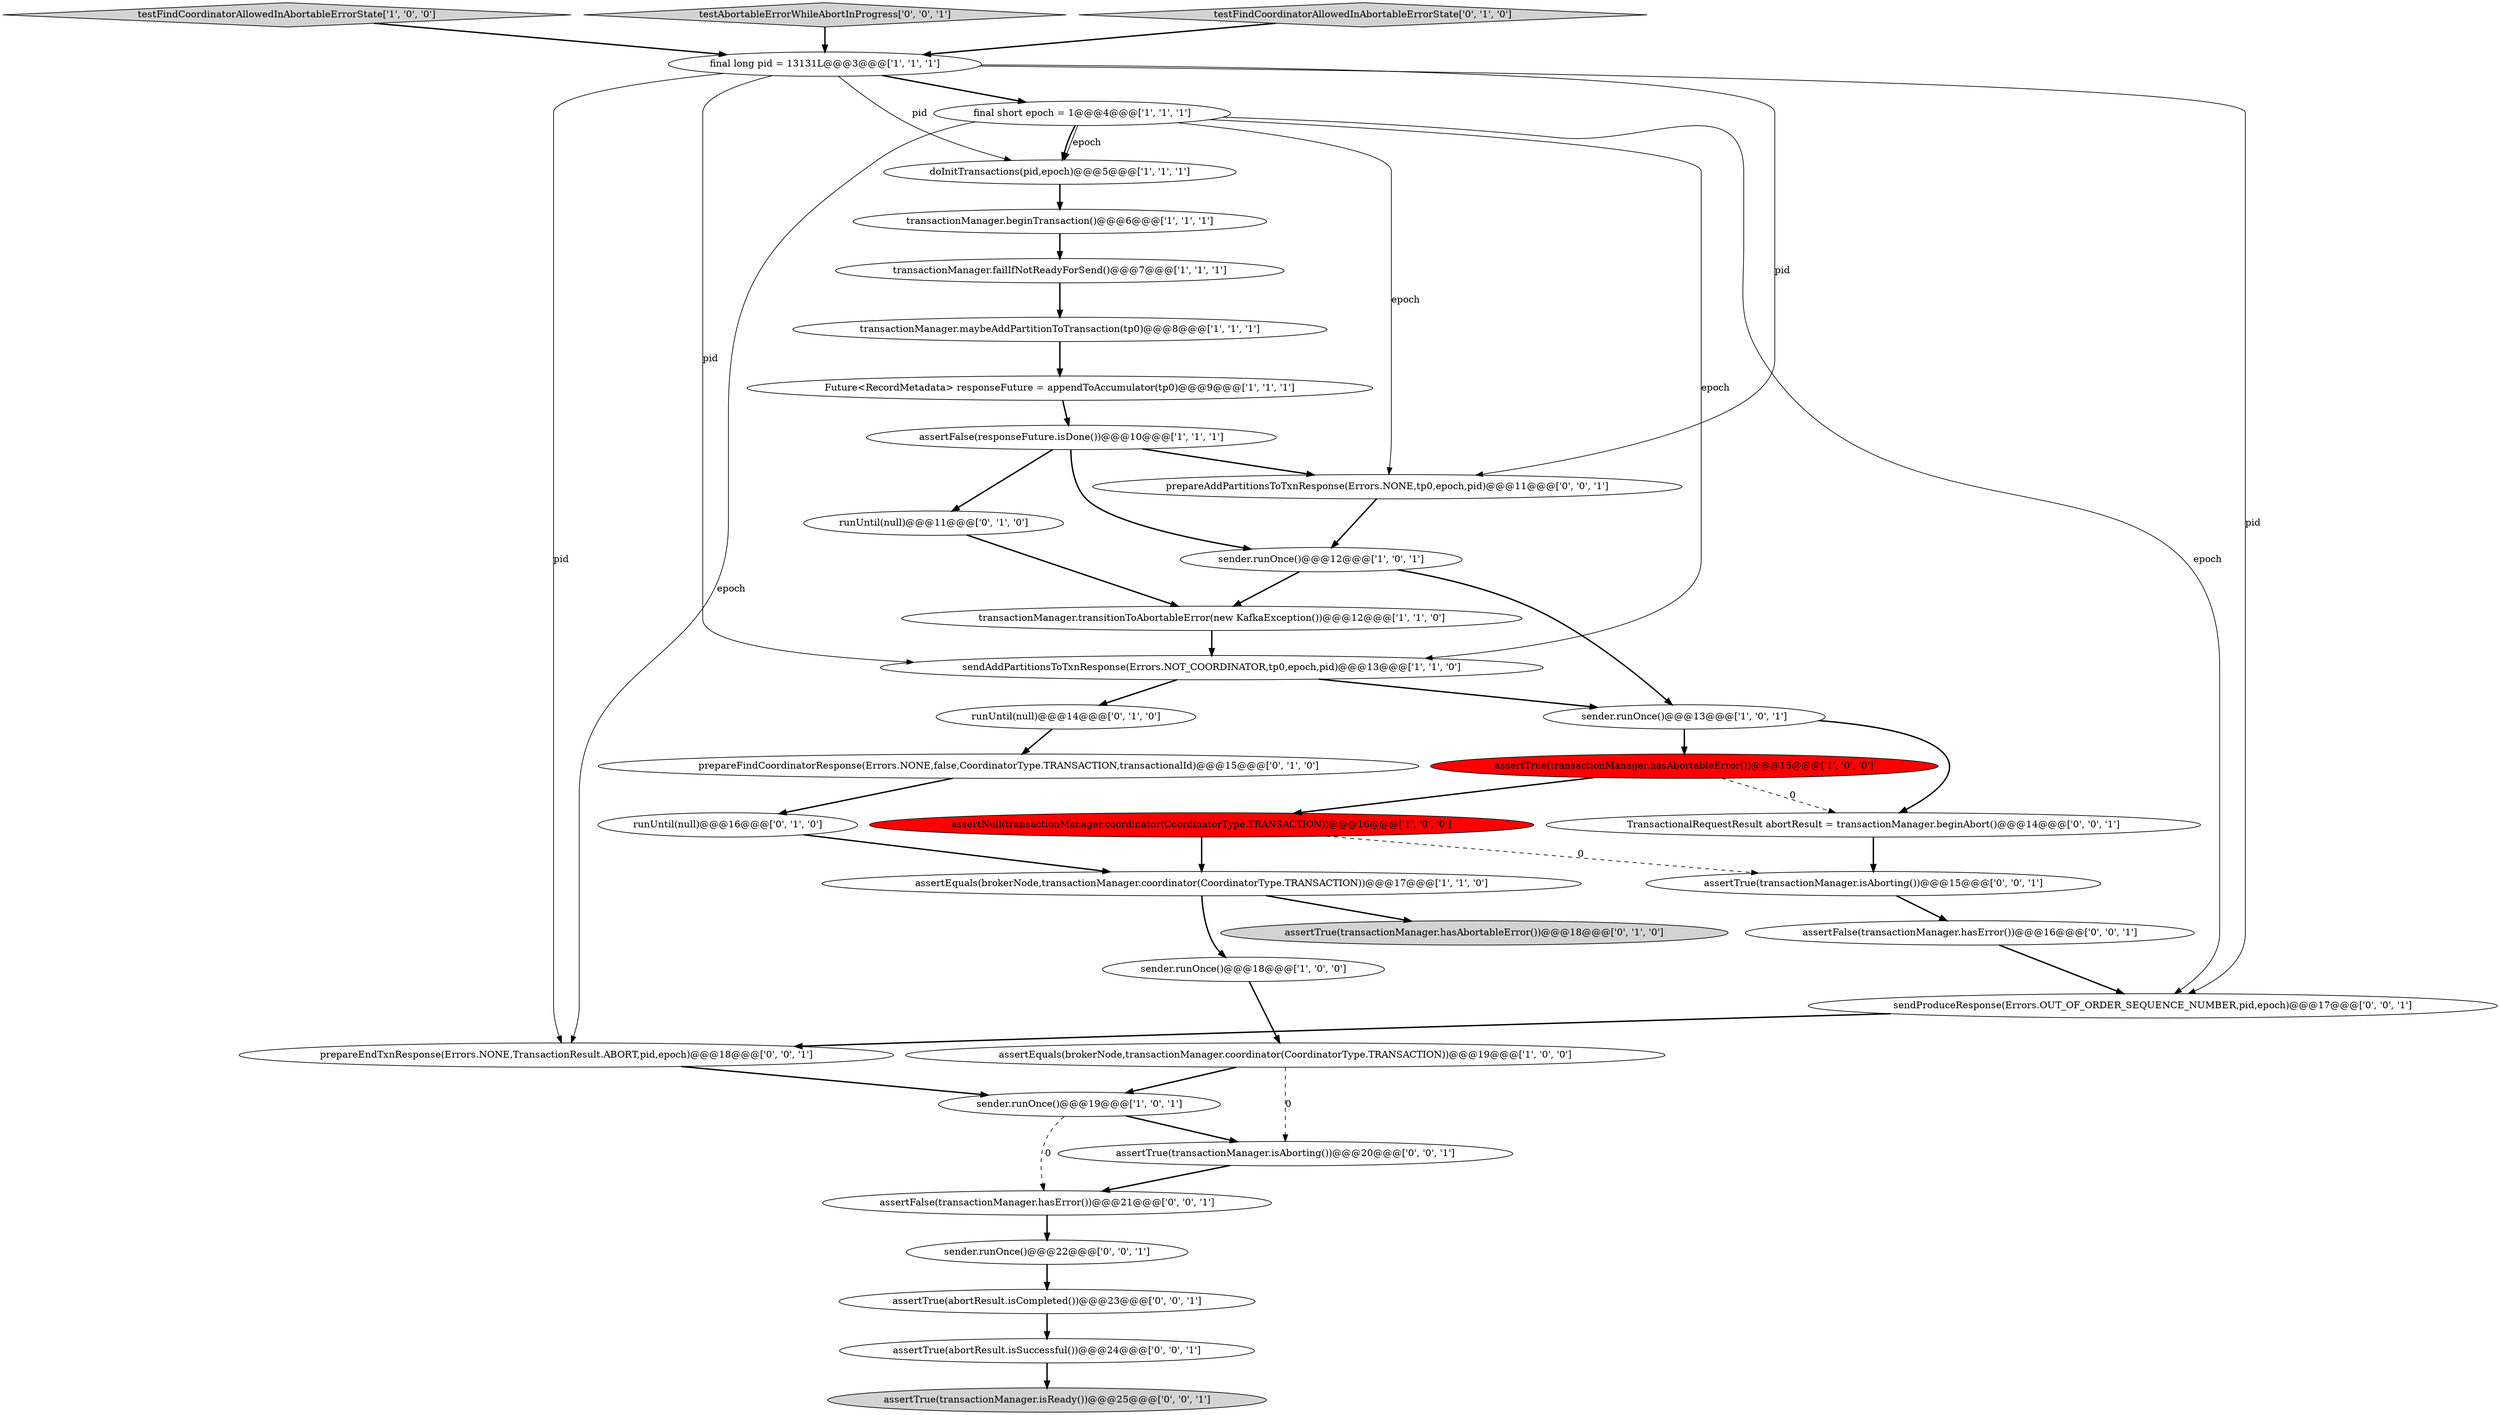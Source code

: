 digraph {
2 [style = filled, label = "testFindCoordinatorAllowedInAbortableErrorState['1', '0', '0']", fillcolor = lightgray, shape = diamond image = "AAA0AAABBB1BBB"];
1 [style = filled, label = "transactionManager.maybeAddPartitionToTransaction(tp0)@@@8@@@['1', '1', '1']", fillcolor = white, shape = ellipse image = "AAA0AAABBB1BBB"];
4 [style = filled, label = "assertNull(transactionManager.coordinator(CoordinatorType.TRANSACTION))@@@16@@@['1', '0', '0']", fillcolor = red, shape = ellipse image = "AAA1AAABBB1BBB"];
23 [style = filled, label = "runUntil(null)@@@14@@@['0', '1', '0']", fillcolor = white, shape = ellipse image = "AAA0AAABBB2BBB"];
0 [style = filled, label = "transactionManager.beginTransaction()@@@6@@@['1', '1', '1']", fillcolor = white, shape = ellipse image = "AAA0AAABBB1BBB"];
20 [style = filled, label = "runUntil(null)@@@16@@@['0', '1', '0']", fillcolor = white, shape = ellipse image = "AAA0AAABBB2BBB"];
8 [style = filled, label = "transactionManager.failIfNotReadyForSend()@@@7@@@['1', '1', '1']", fillcolor = white, shape = ellipse image = "AAA0AAABBB1BBB"];
32 [style = filled, label = "prepareEndTxnResponse(Errors.NONE,TransactionResult.ABORT,pid,epoch)@@@18@@@['0', '0', '1']", fillcolor = white, shape = ellipse image = "AAA0AAABBB3BBB"];
18 [style = filled, label = "assertEquals(brokerNode,transactionManager.coordinator(CoordinatorType.TRANSACTION))@@@19@@@['1', '0', '0']", fillcolor = white, shape = ellipse image = "AAA0AAABBB1BBB"];
33 [style = filled, label = "assertTrue(transactionManager.isReady())@@@25@@@['0', '0', '1']", fillcolor = lightgray, shape = ellipse image = "AAA0AAABBB3BBB"];
17 [style = filled, label = "transactionManager.transitionToAbortableError(new KafkaException())@@@12@@@['1', '1', '0']", fillcolor = white, shape = ellipse image = "AAA0AAABBB1BBB"];
26 [style = filled, label = "sendProduceResponse(Errors.OUT_OF_ORDER_SEQUENCE_NUMBER,pid,epoch)@@@17@@@['0', '0', '1']", fillcolor = white, shape = ellipse image = "AAA0AAABBB3BBB"];
28 [style = filled, label = "assertFalse(transactionManager.hasError())@@@21@@@['0', '0', '1']", fillcolor = white, shape = ellipse image = "AAA0AAABBB3BBB"];
12 [style = filled, label = "assertTrue(transactionManager.hasAbortableError())@@@15@@@['1', '0', '0']", fillcolor = red, shape = ellipse image = "AAA1AAABBB1BBB"];
25 [style = filled, label = "assertFalse(transactionManager.hasError())@@@16@@@['0', '0', '1']", fillcolor = white, shape = ellipse image = "AAA0AAABBB3BBB"];
16 [style = filled, label = "sender.runOnce()@@@12@@@['1', '0', '1']", fillcolor = white, shape = ellipse image = "AAA0AAABBB1BBB"];
29 [style = filled, label = "testAbortableErrorWhileAbortInProgress['0', '0', '1']", fillcolor = lightgray, shape = diamond image = "AAA0AAABBB3BBB"];
31 [style = filled, label = "TransactionalRequestResult abortResult = transactionManager.beginAbort()@@@14@@@['0', '0', '1']", fillcolor = white, shape = ellipse image = "AAA0AAABBB3BBB"];
6 [style = filled, label = "sender.runOnce()@@@19@@@['1', '0', '1']", fillcolor = white, shape = ellipse image = "AAA0AAABBB1BBB"];
27 [style = filled, label = "assertTrue(abortResult.isSuccessful())@@@24@@@['0', '0', '1']", fillcolor = white, shape = ellipse image = "AAA0AAABBB3BBB"];
5 [style = filled, label = "final short epoch = 1@@@4@@@['1', '1', '1']", fillcolor = white, shape = ellipse image = "AAA0AAABBB1BBB"];
10 [style = filled, label = "sender.runOnce()@@@18@@@['1', '0', '0']", fillcolor = white, shape = ellipse image = "AAA0AAABBB1BBB"];
11 [style = filled, label = "assertEquals(brokerNode,transactionManager.coordinator(CoordinatorType.TRANSACTION))@@@17@@@['1', '1', '0']", fillcolor = white, shape = ellipse image = "AAA0AAABBB1BBB"];
19 [style = filled, label = "runUntil(null)@@@11@@@['0', '1', '0']", fillcolor = white, shape = ellipse image = "AAA0AAABBB2BBB"];
7 [style = filled, label = "doInitTransactions(pid,epoch)@@@5@@@['1', '1', '1']", fillcolor = white, shape = ellipse image = "AAA0AAABBB1BBB"];
14 [style = filled, label = "sender.runOnce()@@@13@@@['1', '0', '1']", fillcolor = white, shape = ellipse image = "AAA0AAABBB1BBB"];
3 [style = filled, label = "Future<RecordMetadata> responseFuture = appendToAccumulator(tp0)@@@9@@@['1', '1', '1']", fillcolor = white, shape = ellipse image = "AAA0AAABBB1BBB"];
34 [style = filled, label = "assertTrue(transactionManager.isAborting())@@@15@@@['0', '0', '1']", fillcolor = white, shape = ellipse image = "AAA0AAABBB3BBB"];
9 [style = filled, label = "assertFalse(responseFuture.isDone())@@@10@@@['1', '1', '1']", fillcolor = white, shape = ellipse image = "AAA0AAABBB1BBB"];
30 [style = filled, label = "assertTrue(transactionManager.isAborting())@@@20@@@['0', '0', '1']", fillcolor = white, shape = ellipse image = "AAA0AAABBB3BBB"];
15 [style = filled, label = "sendAddPartitionsToTxnResponse(Errors.NOT_COORDINATOR,tp0,epoch,pid)@@@13@@@['1', '1', '0']", fillcolor = white, shape = ellipse image = "AAA0AAABBB1BBB"];
37 [style = filled, label = "assertTrue(abortResult.isCompleted())@@@23@@@['0', '0', '1']", fillcolor = white, shape = ellipse image = "AAA0AAABBB3BBB"];
21 [style = filled, label = "assertTrue(transactionManager.hasAbortableError())@@@18@@@['0', '1', '0']", fillcolor = lightgray, shape = ellipse image = "AAA0AAABBB2BBB"];
35 [style = filled, label = "sender.runOnce()@@@22@@@['0', '0', '1']", fillcolor = white, shape = ellipse image = "AAA0AAABBB3BBB"];
22 [style = filled, label = "testFindCoordinatorAllowedInAbortableErrorState['0', '1', '0']", fillcolor = lightgray, shape = diamond image = "AAA0AAABBB2BBB"];
36 [style = filled, label = "prepareAddPartitionsToTxnResponse(Errors.NONE,tp0,epoch,pid)@@@11@@@['0', '0', '1']", fillcolor = white, shape = ellipse image = "AAA0AAABBB3BBB"];
13 [style = filled, label = "final long pid = 13131L@@@3@@@['1', '1', '1']", fillcolor = white, shape = ellipse image = "AAA0AAABBB1BBB"];
24 [style = filled, label = "prepareFindCoordinatorResponse(Errors.NONE,false,CoordinatorType.TRANSACTION,transactionalId)@@@15@@@['0', '1', '0']", fillcolor = white, shape = ellipse image = "AAA0AAABBB2BBB"];
10->18 [style = bold, label=""];
15->23 [style = bold, label=""];
5->36 [style = solid, label="epoch"];
34->25 [style = bold, label=""];
26->32 [style = bold, label=""];
15->14 [style = bold, label=""];
37->27 [style = bold, label=""];
18->30 [style = dashed, label="0"];
5->7 [style = solid, label="epoch"];
11->21 [style = bold, label=""];
1->3 [style = bold, label=""];
12->31 [style = dashed, label="0"];
7->0 [style = bold, label=""];
19->17 [style = bold, label=""];
16->17 [style = bold, label=""];
5->26 [style = solid, label="epoch"];
13->7 [style = solid, label="pid"];
32->6 [style = bold, label=""];
9->16 [style = bold, label=""];
31->34 [style = bold, label=""];
29->13 [style = bold, label=""];
2->13 [style = bold, label=""];
13->26 [style = solid, label="pid"];
24->20 [style = bold, label=""];
3->9 [style = bold, label=""];
8->1 [style = bold, label=""];
6->28 [style = dashed, label="0"];
28->35 [style = bold, label=""];
23->24 [style = bold, label=""];
30->28 [style = bold, label=""];
12->4 [style = bold, label=""];
13->36 [style = solid, label="pid"];
18->6 [style = bold, label=""];
35->37 [style = bold, label=""];
11->10 [style = bold, label=""];
13->32 [style = solid, label="pid"];
14->12 [style = bold, label=""];
25->26 [style = bold, label=""];
14->31 [style = bold, label=""];
0->8 [style = bold, label=""];
17->15 [style = bold, label=""];
4->34 [style = dashed, label="0"];
13->5 [style = bold, label=""];
9->19 [style = bold, label=""];
36->16 [style = bold, label=""];
5->7 [style = bold, label=""];
16->14 [style = bold, label=""];
5->15 [style = solid, label="epoch"];
5->32 [style = solid, label="epoch"];
27->33 [style = bold, label=""];
13->15 [style = solid, label="pid"];
4->11 [style = bold, label=""];
22->13 [style = bold, label=""];
20->11 [style = bold, label=""];
9->36 [style = bold, label=""];
6->30 [style = bold, label=""];
}
